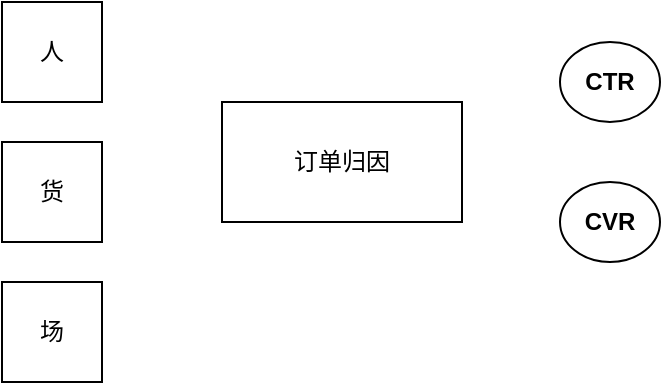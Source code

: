 <mxfile version="15.8.2" type="github">
  <diagram id="DVm1cHAixFEP3yzzqtct" name="第 1 页">
    <mxGraphModel dx="782" dy="513" grid="1" gridSize="10" guides="1" tooltips="1" connect="1" arrows="1" fold="1" page="1" pageScale="1" pageWidth="827" pageHeight="1169" math="0" shadow="0">
      <root>
        <mxCell id="0" />
        <mxCell id="1" parent="0" />
        <mxCell id="v-lsGg8hNjmcbaT2HnY6-4" value="订单归因" style="rounded=0;whiteSpace=wrap;html=1;" vertex="1" parent="1">
          <mxGeometry x="220" y="220" width="120" height="60" as="geometry" />
        </mxCell>
        <mxCell id="v-lsGg8hNjmcbaT2HnY6-5" value="&lt;b&gt;CTR&lt;/b&gt;" style="ellipse;whiteSpace=wrap;html=1;" vertex="1" parent="1">
          <mxGeometry x="389" y="190" width="50" height="40" as="geometry" />
        </mxCell>
        <mxCell id="v-lsGg8hNjmcbaT2HnY6-6" value="CVR" style="ellipse;whiteSpace=wrap;html=1;fontStyle=1" vertex="1" parent="1">
          <mxGeometry x="389" y="260" width="50" height="40" as="geometry" />
        </mxCell>
        <mxCell id="v-lsGg8hNjmcbaT2HnY6-7" value="人" style="whiteSpace=wrap;html=1;aspect=fixed;" vertex="1" parent="1">
          <mxGeometry x="110" y="170" width="50" height="50" as="geometry" />
        </mxCell>
        <mxCell id="v-lsGg8hNjmcbaT2HnY6-8" value="货&lt;span style=&quot;color: rgba(0 , 0 , 0 , 0) ; font-family: monospace ; font-size: 0px&quot;&gt;%3CmxGraphModel%3E%3Croot%3E%3CmxCell%20id%3D%220%22%2F%3E%3CmxCell%20id%3D%221%22%20parent%3D%220%22%2F%3E%3CmxCell%20id%3D%222%22%20value%3D%22%E4%BA%BA%22%20style%3D%22whiteSpace%3Dwrap%3Bhtml%3D1%3Baspect%3Dfixed%3B%22%20vertex%3D%221%22%20parent%3D%221%22%3E%3CmxGeometry%20x%3D%22110%22%20y%3D%22170%22%20width%3D%2250%22%20height%3D%2250%22%20as%3D%22geometry%22%2F%3E%3C%2FmxCell%3E%3C%2Froot%3E%3C%2FmxGraphModel%3E&lt;/span&gt;" style="whiteSpace=wrap;html=1;aspect=fixed;" vertex="1" parent="1">
          <mxGeometry x="110" y="240" width="50" height="50" as="geometry" />
        </mxCell>
        <mxCell id="v-lsGg8hNjmcbaT2HnY6-9" value="场" style="whiteSpace=wrap;html=1;aspect=fixed;" vertex="1" parent="1">
          <mxGeometry x="110" y="310" width="50" height="50" as="geometry" />
        </mxCell>
      </root>
    </mxGraphModel>
  </diagram>
</mxfile>
